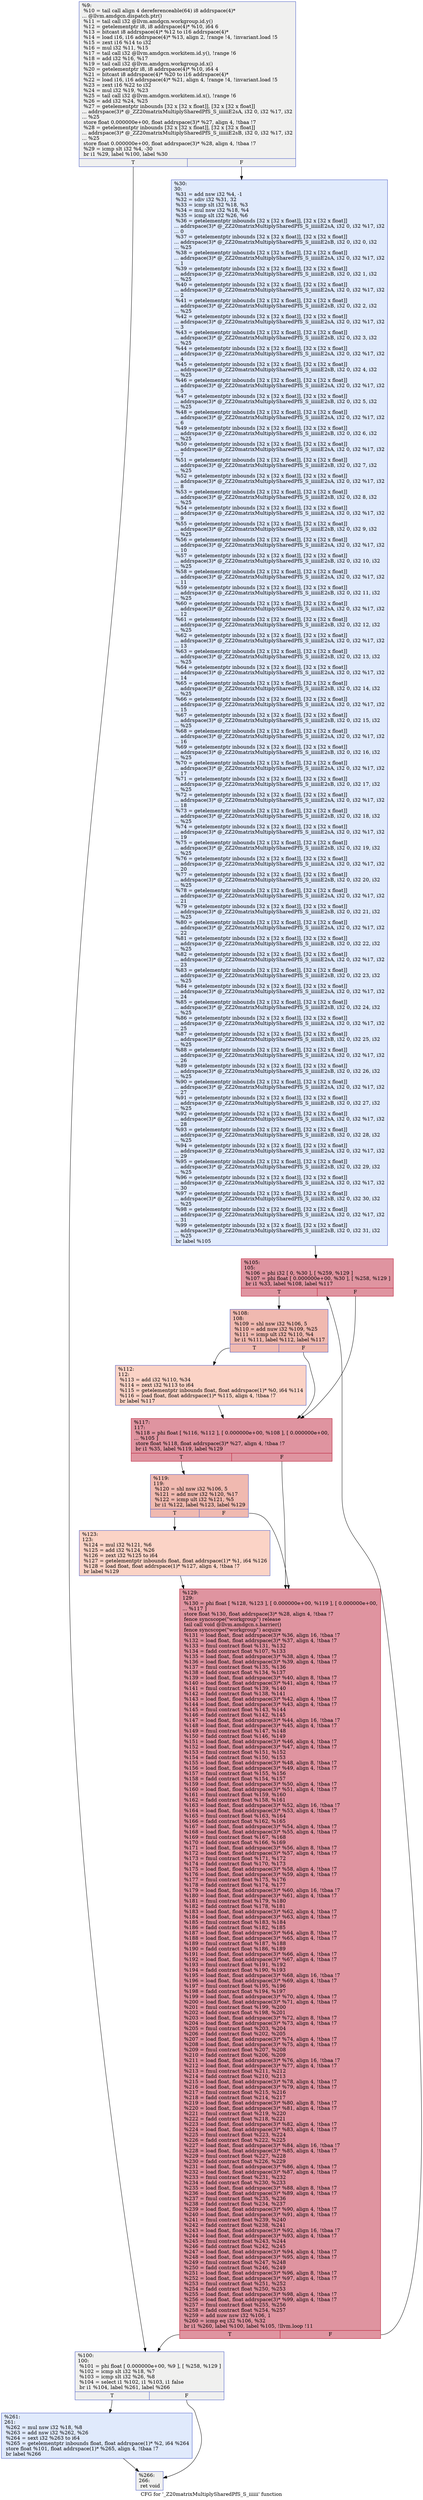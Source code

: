 digraph "CFG for '_Z20matrixMultiplySharedPfS_S_iiiiii' function" {
	label="CFG for '_Z20matrixMultiplySharedPfS_S_iiiiii' function";

	Node0x59d8a40 [shape=record,color="#3d50c3ff", style=filled, fillcolor="#dedcdb70",label="{%9:\l  %10 = tail call align 4 dereferenceable(64) i8 addrspace(4)*\l... @llvm.amdgcn.dispatch.ptr()\l  %11 = tail call i32 @llvm.amdgcn.workgroup.id.y()\l  %12 = getelementptr i8, i8 addrspace(4)* %10, i64 6\l  %13 = bitcast i8 addrspace(4)* %12 to i16 addrspace(4)*\l  %14 = load i16, i16 addrspace(4)* %13, align 2, !range !4, !invariant.load !5\l  %15 = zext i16 %14 to i32\l  %16 = mul i32 %11, %15\l  %17 = tail call i32 @llvm.amdgcn.workitem.id.y(), !range !6\l  %18 = add i32 %16, %17\l  %19 = tail call i32 @llvm.amdgcn.workgroup.id.x()\l  %20 = getelementptr i8, i8 addrspace(4)* %10, i64 4\l  %21 = bitcast i8 addrspace(4)* %20 to i16 addrspace(4)*\l  %22 = load i16, i16 addrspace(4)* %21, align 4, !range !4, !invariant.load !5\l  %23 = zext i16 %22 to i32\l  %24 = mul i32 %19, %23\l  %25 = tail call i32 @llvm.amdgcn.workitem.id.x(), !range !6\l  %26 = add i32 %24, %25\l  %27 = getelementptr inbounds [32 x [32 x float]], [32 x [32 x float]]\l... addrspace(3)* @_ZZ20matrixMultiplySharedPfS_S_iiiiiiE2sA, i32 0, i32 %17, i32\l... %25\l  store float 0.000000e+00, float addrspace(3)* %27, align 4, !tbaa !7\l  %28 = getelementptr inbounds [32 x [32 x float]], [32 x [32 x float]]\l... addrspace(3)* @_ZZ20matrixMultiplySharedPfS_S_iiiiiiE2sB, i32 0, i32 %17, i32\l... %25\l  store float 0.000000e+00, float addrspace(3)* %28, align 4, !tbaa !7\l  %29 = icmp slt i32 %4, -30\l  br i1 %29, label %100, label %30\l|{<s0>T|<s1>F}}"];
	Node0x59d8a40:s0 -> Node0x59dd6c0;
	Node0x59d8a40:s1 -> Node0x59ddf60;
	Node0x59ddf60 [shape=record,color="#3d50c3ff", style=filled, fillcolor="#b9d0f970",label="{%30:\l30:                                               \l  %31 = add nsw i32 %4, -1\l  %32 = sdiv i32 %31, 32\l  %33 = icmp slt i32 %18, %3\l  %34 = mul nsw i32 %18, %4\l  %35 = icmp slt i32 %26, %6\l  %36 = getelementptr inbounds [32 x [32 x float]], [32 x [32 x float]]\l... addrspace(3)* @_ZZ20matrixMultiplySharedPfS_S_iiiiiiE2sA, i32 0, i32 %17, i32\l... 0\l  %37 = getelementptr inbounds [32 x [32 x float]], [32 x [32 x float]]\l... addrspace(3)* @_ZZ20matrixMultiplySharedPfS_S_iiiiiiE2sB, i32 0, i32 0, i32\l... %25\l  %38 = getelementptr inbounds [32 x [32 x float]], [32 x [32 x float]]\l... addrspace(3)* @_ZZ20matrixMultiplySharedPfS_S_iiiiiiE2sA, i32 0, i32 %17, i32\l... 1\l  %39 = getelementptr inbounds [32 x [32 x float]], [32 x [32 x float]]\l... addrspace(3)* @_ZZ20matrixMultiplySharedPfS_S_iiiiiiE2sB, i32 0, i32 1, i32\l... %25\l  %40 = getelementptr inbounds [32 x [32 x float]], [32 x [32 x float]]\l... addrspace(3)* @_ZZ20matrixMultiplySharedPfS_S_iiiiiiE2sA, i32 0, i32 %17, i32\l... 2\l  %41 = getelementptr inbounds [32 x [32 x float]], [32 x [32 x float]]\l... addrspace(3)* @_ZZ20matrixMultiplySharedPfS_S_iiiiiiE2sB, i32 0, i32 2, i32\l... %25\l  %42 = getelementptr inbounds [32 x [32 x float]], [32 x [32 x float]]\l... addrspace(3)* @_ZZ20matrixMultiplySharedPfS_S_iiiiiiE2sA, i32 0, i32 %17, i32\l... 3\l  %43 = getelementptr inbounds [32 x [32 x float]], [32 x [32 x float]]\l... addrspace(3)* @_ZZ20matrixMultiplySharedPfS_S_iiiiiiE2sB, i32 0, i32 3, i32\l... %25\l  %44 = getelementptr inbounds [32 x [32 x float]], [32 x [32 x float]]\l... addrspace(3)* @_ZZ20matrixMultiplySharedPfS_S_iiiiiiE2sA, i32 0, i32 %17, i32\l... 4\l  %45 = getelementptr inbounds [32 x [32 x float]], [32 x [32 x float]]\l... addrspace(3)* @_ZZ20matrixMultiplySharedPfS_S_iiiiiiE2sB, i32 0, i32 4, i32\l... %25\l  %46 = getelementptr inbounds [32 x [32 x float]], [32 x [32 x float]]\l... addrspace(3)* @_ZZ20matrixMultiplySharedPfS_S_iiiiiiE2sA, i32 0, i32 %17, i32\l... 5\l  %47 = getelementptr inbounds [32 x [32 x float]], [32 x [32 x float]]\l... addrspace(3)* @_ZZ20matrixMultiplySharedPfS_S_iiiiiiE2sB, i32 0, i32 5, i32\l... %25\l  %48 = getelementptr inbounds [32 x [32 x float]], [32 x [32 x float]]\l... addrspace(3)* @_ZZ20matrixMultiplySharedPfS_S_iiiiiiE2sA, i32 0, i32 %17, i32\l... 6\l  %49 = getelementptr inbounds [32 x [32 x float]], [32 x [32 x float]]\l... addrspace(3)* @_ZZ20matrixMultiplySharedPfS_S_iiiiiiE2sB, i32 0, i32 6, i32\l... %25\l  %50 = getelementptr inbounds [32 x [32 x float]], [32 x [32 x float]]\l... addrspace(3)* @_ZZ20matrixMultiplySharedPfS_S_iiiiiiE2sA, i32 0, i32 %17, i32\l... 7\l  %51 = getelementptr inbounds [32 x [32 x float]], [32 x [32 x float]]\l... addrspace(3)* @_ZZ20matrixMultiplySharedPfS_S_iiiiiiE2sB, i32 0, i32 7, i32\l... %25\l  %52 = getelementptr inbounds [32 x [32 x float]], [32 x [32 x float]]\l... addrspace(3)* @_ZZ20matrixMultiplySharedPfS_S_iiiiiiE2sA, i32 0, i32 %17, i32\l... 8\l  %53 = getelementptr inbounds [32 x [32 x float]], [32 x [32 x float]]\l... addrspace(3)* @_ZZ20matrixMultiplySharedPfS_S_iiiiiiE2sB, i32 0, i32 8, i32\l... %25\l  %54 = getelementptr inbounds [32 x [32 x float]], [32 x [32 x float]]\l... addrspace(3)* @_ZZ20matrixMultiplySharedPfS_S_iiiiiiE2sA, i32 0, i32 %17, i32\l... 9\l  %55 = getelementptr inbounds [32 x [32 x float]], [32 x [32 x float]]\l... addrspace(3)* @_ZZ20matrixMultiplySharedPfS_S_iiiiiiE2sB, i32 0, i32 9, i32\l... %25\l  %56 = getelementptr inbounds [32 x [32 x float]], [32 x [32 x float]]\l... addrspace(3)* @_ZZ20matrixMultiplySharedPfS_S_iiiiiiE2sA, i32 0, i32 %17, i32\l... 10\l  %57 = getelementptr inbounds [32 x [32 x float]], [32 x [32 x float]]\l... addrspace(3)* @_ZZ20matrixMultiplySharedPfS_S_iiiiiiE2sB, i32 0, i32 10, i32\l... %25\l  %58 = getelementptr inbounds [32 x [32 x float]], [32 x [32 x float]]\l... addrspace(3)* @_ZZ20matrixMultiplySharedPfS_S_iiiiiiE2sA, i32 0, i32 %17, i32\l... 11\l  %59 = getelementptr inbounds [32 x [32 x float]], [32 x [32 x float]]\l... addrspace(3)* @_ZZ20matrixMultiplySharedPfS_S_iiiiiiE2sB, i32 0, i32 11, i32\l... %25\l  %60 = getelementptr inbounds [32 x [32 x float]], [32 x [32 x float]]\l... addrspace(3)* @_ZZ20matrixMultiplySharedPfS_S_iiiiiiE2sA, i32 0, i32 %17, i32\l... 12\l  %61 = getelementptr inbounds [32 x [32 x float]], [32 x [32 x float]]\l... addrspace(3)* @_ZZ20matrixMultiplySharedPfS_S_iiiiiiE2sB, i32 0, i32 12, i32\l... %25\l  %62 = getelementptr inbounds [32 x [32 x float]], [32 x [32 x float]]\l... addrspace(3)* @_ZZ20matrixMultiplySharedPfS_S_iiiiiiE2sA, i32 0, i32 %17, i32\l... 13\l  %63 = getelementptr inbounds [32 x [32 x float]], [32 x [32 x float]]\l... addrspace(3)* @_ZZ20matrixMultiplySharedPfS_S_iiiiiiE2sB, i32 0, i32 13, i32\l... %25\l  %64 = getelementptr inbounds [32 x [32 x float]], [32 x [32 x float]]\l... addrspace(3)* @_ZZ20matrixMultiplySharedPfS_S_iiiiiiE2sA, i32 0, i32 %17, i32\l... 14\l  %65 = getelementptr inbounds [32 x [32 x float]], [32 x [32 x float]]\l... addrspace(3)* @_ZZ20matrixMultiplySharedPfS_S_iiiiiiE2sB, i32 0, i32 14, i32\l... %25\l  %66 = getelementptr inbounds [32 x [32 x float]], [32 x [32 x float]]\l... addrspace(3)* @_ZZ20matrixMultiplySharedPfS_S_iiiiiiE2sA, i32 0, i32 %17, i32\l... 15\l  %67 = getelementptr inbounds [32 x [32 x float]], [32 x [32 x float]]\l... addrspace(3)* @_ZZ20matrixMultiplySharedPfS_S_iiiiiiE2sB, i32 0, i32 15, i32\l... %25\l  %68 = getelementptr inbounds [32 x [32 x float]], [32 x [32 x float]]\l... addrspace(3)* @_ZZ20matrixMultiplySharedPfS_S_iiiiiiE2sA, i32 0, i32 %17, i32\l... 16\l  %69 = getelementptr inbounds [32 x [32 x float]], [32 x [32 x float]]\l... addrspace(3)* @_ZZ20matrixMultiplySharedPfS_S_iiiiiiE2sB, i32 0, i32 16, i32\l... %25\l  %70 = getelementptr inbounds [32 x [32 x float]], [32 x [32 x float]]\l... addrspace(3)* @_ZZ20matrixMultiplySharedPfS_S_iiiiiiE2sA, i32 0, i32 %17, i32\l... 17\l  %71 = getelementptr inbounds [32 x [32 x float]], [32 x [32 x float]]\l... addrspace(3)* @_ZZ20matrixMultiplySharedPfS_S_iiiiiiE2sB, i32 0, i32 17, i32\l... %25\l  %72 = getelementptr inbounds [32 x [32 x float]], [32 x [32 x float]]\l... addrspace(3)* @_ZZ20matrixMultiplySharedPfS_S_iiiiiiE2sA, i32 0, i32 %17, i32\l... 18\l  %73 = getelementptr inbounds [32 x [32 x float]], [32 x [32 x float]]\l... addrspace(3)* @_ZZ20matrixMultiplySharedPfS_S_iiiiiiE2sB, i32 0, i32 18, i32\l... %25\l  %74 = getelementptr inbounds [32 x [32 x float]], [32 x [32 x float]]\l... addrspace(3)* @_ZZ20matrixMultiplySharedPfS_S_iiiiiiE2sA, i32 0, i32 %17, i32\l... 19\l  %75 = getelementptr inbounds [32 x [32 x float]], [32 x [32 x float]]\l... addrspace(3)* @_ZZ20matrixMultiplySharedPfS_S_iiiiiiE2sB, i32 0, i32 19, i32\l... %25\l  %76 = getelementptr inbounds [32 x [32 x float]], [32 x [32 x float]]\l... addrspace(3)* @_ZZ20matrixMultiplySharedPfS_S_iiiiiiE2sA, i32 0, i32 %17, i32\l... 20\l  %77 = getelementptr inbounds [32 x [32 x float]], [32 x [32 x float]]\l... addrspace(3)* @_ZZ20matrixMultiplySharedPfS_S_iiiiiiE2sB, i32 0, i32 20, i32\l... %25\l  %78 = getelementptr inbounds [32 x [32 x float]], [32 x [32 x float]]\l... addrspace(3)* @_ZZ20matrixMultiplySharedPfS_S_iiiiiiE2sA, i32 0, i32 %17, i32\l... 21\l  %79 = getelementptr inbounds [32 x [32 x float]], [32 x [32 x float]]\l... addrspace(3)* @_ZZ20matrixMultiplySharedPfS_S_iiiiiiE2sB, i32 0, i32 21, i32\l... %25\l  %80 = getelementptr inbounds [32 x [32 x float]], [32 x [32 x float]]\l... addrspace(3)* @_ZZ20matrixMultiplySharedPfS_S_iiiiiiE2sA, i32 0, i32 %17, i32\l... 22\l  %81 = getelementptr inbounds [32 x [32 x float]], [32 x [32 x float]]\l... addrspace(3)* @_ZZ20matrixMultiplySharedPfS_S_iiiiiiE2sB, i32 0, i32 22, i32\l... %25\l  %82 = getelementptr inbounds [32 x [32 x float]], [32 x [32 x float]]\l... addrspace(3)* @_ZZ20matrixMultiplySharedPfS_S_iiiiiiE2sA, i32 0, i32 %17, i32\l... 23\l  %83 = getelementptr inbounds [32 x [32 x float]], [32 x [32 x float]]\l... addrspace(3)* @_ZZ20matrixMultiplySharedPfS_S_iiiiiiE2sB, i32 0, i32 23, i32\l... %25\l  %84 = getelementptr inbounds [32 x [32 x float]], [32 x [32 x float]]\l... addrspace(3)* @_ZZ20matrixMultiplySharedPfS_S_iiiiiiE2sA, i32 0, i32 %17, i32\l... 24\l  %85 = getelementptr inbounds [32 x [32 x float]], [32 x [32 x float]]\l... addrspace(3)* @_ZZ20matrixMultiplySharedPfS_S_iiiiiiE2sB, i32 0, i32 24, i32\l... %25\l  %86 = getelementptr inbounds [32 x [32 x float]], [32 x [32 x float]]\l... addrspace(3)* @_ZZ20matrixMultiplySharedPfS_S_iiiiiiE2sA, i32 0, i32 %17, i32\l... 25\l  %87 = getelementptr inbounds [32 x [32 x float]], [32 x [32 x float]]\l... addrspace(3)* @_ZZ20matrixMultiplySharedPfS_S_iiiiiiE2sB, i32 0, i32 25, i32\l... %25\l  %88 = getelementptr inbounds [32 x [32 x float]], [32 x [32 x float]]\l... addrspace(3)* @_ZZ20matrixMultiplySharedPfS_S_iiiiiiE2sA, i32 0, i32 %17, i32\l... 26\l  %89 = getelementptr inbounds [32 x [32 x float]], [32 x [32 x float]]\l... addrspace(3)* @_ZZ20matrixMultiplySharedPfS_S_iiiiiiE2sB, i32 0, i32 26, i32\l... %25\l  %90 = getelementptr inbounds [32 x [32 x float]], [32 x [32 x float]]\l... addrspace(3)* @_ZZ20matrixMultiplySharedPfS_S_iiiiiiE2sA, i32 0, i32 %17, i32\l... 27\l  %91 = getelementptr inbounds [32 x [32 x float]], [32 x [32 x float]]\l... addrspace(3)* @_ZZ20matrixMultiplySharedPfS_S_iiiiiiE2sB, i32 0, i32 27, i32\l... %25\l  %92 = getelementptr inbounds [32 x [32 x float]], [32 x [32 x float]]\l... addrspace(3)* @_ZZ20matrixMultiplySharedPfS_S_iiiiiiE2sA, i32 0, i32 %17, i32\l... 28\l  %93 = getelementptr inbounds [32 x [32 x float]], [32 x [32 x float]]\l... addrspace(3)* @_ZZ20matrixMultiplySharedPfS_S_iiiiiiE2sB, i32 0, i32 28, i32\l... %25\l  %94 = getelementptr inbounds [32 x [32 x float]], [32 x [32 x float]]\l... addrspace(3)* @_ZZ20matrixMultiplySharedPfS_S_iiiiiiE2sA, i32 0, i32 %17, i32\l... 29\l  %95 = getelementptr inbounds [32 x [32 x float]], [32 x [32 x float]]\l... addrspace(3)* @_ZZ20matrixMultiplySharedPfS_S_iiiiiiE2sB, i32 0, i32 29, i32\l... %25\l  %96 = getelementptr inbounds [32 x [32 x float]], [32 x [32 x float]]\l... addrspace(3)* @_ZZ20matrixMultiplySharedPfS_S_iiiiiiE2sA, i32 0, i32 %17, i32\l... 30\l  %97 = getelementptr inbounds [32 x [32 x float]], [32 x [32 x float]]\l... addrspace(3)* @_ZZ20matrixMultiplySharedPfS_S_iiiiiiE2sB, i32 0, i32 30, i32\l... %25\l  %98 = getelementptr inbounds [32 x [32 x float]], [32 x [32 x float]]\l... addrspace(3)* @_ZZ20matrixMultiplySharedPfS_S_iiiiiiE2sA, i32 0, i32 %17, i32\l... 31\l  %99 = getelementptr inbounds [32 x [32 x float]], [32 x [32 x float]]\l... addrspace(3)* @_ZZ20matrixMultiplySharedPfS_S_iiiiiiE2sB, i32 0, i32 31, i32\l... %25\l  br label %105\l}"];
	Node0x59ddf60 -> Node0x59dabb0;
	Node0x59dd6c0 [shape=record,color="#3d50c3ff", style=filled, fillcolor="#dedcdb70",label="{%100:\l100:                                              \l  %101 = phi float [ 0.000000e+00, %9 ], [ %258, %129 ]\l  %102 = icmp slt i32 %18, %7\l  %103 = icmp slt i32 %26, %8\l  %104 = select i1 %102, i1 %103, i1 false\l  br i1 %104, label %261, label %266\l|{<s0>T|<s1>F}}"];
	Node0x59dd6c0:s0 -> Node0x59e2900;
	Node0x59dd6c0:s1 -> Node0x59e2990;
	Node0x59dabb0 [shape=record,color="#b70d28ff", style=filled, fillcolor="#b70d2870",label="{%105:\l105:                                              \l  %106 = phi i32 [ 0, %30 ], [ %259, %129 ]\l  %107 = phi float [ 0.000000e+00, %30 ], [ %258, %129 ]\l  br i1 %33, label %108, label %117\l|{<s0>T|<s1>F}}"];
	Node0x59dabb0:s0 -> Node0x59e2c60;
	Node0x59dabb0:s1 -> Node0x59e2cf0;
	Node0x59e2c60 [shape=record,color="#3d50c3ff", style=filled, fillcolor="#de614d70",label="{%108:\l108:                                              \l  %109 = shl nsw i32 %106, 5\l  %110 = add nuw i32 %109, %25\l  %111 = icmp ult i32 %110, %4\l  br i1 %111, label %112, label %117\l|{<s0>T|<s1>F}}"];
	Node0x59e2c60:s0 -> Node0x59e2fe0;
	Node0x59e2c60:s1 -> Node0x59e2cf0;
	Node0x59e2fe0 [shape=record,color="#3d50c3ff", style=filled, fillcolor="#f59c7d70",label="{%112:\l112:                                              \l  %113 = add i32 %110, %34\l  %114 = zext i32 %113 to i64\l  %115 = getelementptr inbounds float, float addrspace(1)* %0, i64 %114\l  %116 = load float, float addrspace(1)* %115, align 4, !tbaa !7\l  br label %117\l}"];
	Node0x59e2fe0 -> Node0x59e2cf0;
	Node0x59e2cf0 [shape=record,color="#b70d28ff", style=filled, fillcolor="#b70d2870",label="{%117:\l117:                                              \l  %118 = phi float [ %116, %112 ], [ 0.000000e+00, %108 ], [ 0.000000e+00,\l... %105 ]\l  store float %118, float addrspace(3)* %27, align 4, !tbaa !7\l  br i1 %35, label %119, label %129\l|{<s0>T|<s1>F}}"];
	Node0x59e2cf0:s0 -> Node0x59e34f0;
	Node0x59e2cf0:s1 -> Node0x59e25c0;
	Node0x59e34f0 [shape=record,color="#3d50c3ff", style=filled, fillcolor="#de614d70",label="{%119:\l119:                                              \l  %120 = shl nsw i32 %106, 5\l  %121 = add nuw i32 %120, %17\l  %122 = icmp ult i32 %121, %5\l  br i1 %122, label %123, label %129\l|{<s0>T|<s1>F}}"];
	Node0x59e34f0:s0 -> Node0x59e37a0;
	Node0x59e34f0:s1 -> Node0x59e25c0;
	Node0x59e37a0 [shape=record,color="#3d50c3ff", style=filled, fillcolor="#f59c7d70",label="{%123:\l123:                                              \l  %124 = mul i32 %121, %6\l  %125 = add i32 %124, %26\l  %126 = zext i32 %125 to i64\l  %127 = getelementptr inbounds float, float addrspace(1)* %1, i64 %126\l  %128 = load float, float addrspace(1)* %127, align 4, !tbaa !7\l  br label %129\l}"];
	Node0x59e37a0 -> Node0x59e25c0;
	Node0x59e25c0 [shape=record,color="#b70d28ff", style=filled, fillcolor="#b70d2870",label="{%129:\l129:                                              \l  %130 = phi float [ %128, %123 ], [ 0.000000e+00, %119 ], [ 0.000000e+00,\l... %117 ]\l  store float %130, float addrspace(3)* %28, align 4, !tbaa !7\l  fence syncscope(\"workgroup\") release\l  tail call void @llvm.amdgcn.s.barrier()\l  fence syncscope(\"workgroup\") acquire\l  %131 = load float, float addrspace(3)* %36, align 16, !tbaa !7\l  %132 = load float, float addrspace(3)* %37, align 4, !tbaa !7\l  %133 = fmul contract float %131, %132\l  %134 = fadd contract float %107, %133\l  %135 = load float, float addrspace(3)* %38, align 4, !tbaa !7\l  %136 = load float, float addrspace(3)* %39, align 4, !tbaa !7\l  %137 = fmul contract float %135, %136\l  %138 = fadd contract float %134, %137\l  %139 = load float, float addrspace(3)* %40, align 8, !tbaa !7\l  %140 = load float, float addrspace(3)* %41, align 4, !tbaa !7\l  %141 = fmul contract float %139, %140\l  %142 = fadd contract float %138, %141\l  %143 = load float, float addrspace(3)* %42, align 4, !tbaa !7\l  %144 = load float, float addrspace(3)* %43, align 4, !tbaa !7\l  %145 = fmul contract float %143, %144\l  %146 = fadd contract float %142, %145\l  %147 = load float, float addrspace(3)* %44, align 16, !tbaa !7\l  %148 = load float, float addrspace(3)* %45, align 4, !tbaa !7\l  %149 = fmul contract float %147, %148\l  %150 = fadd contract float %146, %149\l  %151 = load float, float addrspace(3)* %46, align 4, !tbaa !7\l  %152 = load float, float addrspace(3)* %47, align 4, !tbaa !7\l  %153 = fmul contract float %151, %152\l  %154 = fadd contract float %150, %153\l  %155 = load float, float addrspace(3)* %48, align 8, !tbaa !7\l  %156 = load float, float addrspace(3)* %49, align 4, !tbaa !7\l  %157 = fmul contract float %155, %156\l  %158 = fadd contract float %154, %157\l  %159 = load float, float addrspace(3)* %50, align 4, !tbaa !7\l  %160 = load float, float addrspace(3)* %51, align 4, !tbaa !7\l  %161 = fmul contract float %159, %160\l  %162 = fadd contract float %158, %161\l  %163 = load float, float addrspace(3)* %52, align 16, !tbaa !7\l  %164 = load float, float addrspace(3)* %53, align 4, !tbaa !7\l  %165 = fmul contract float %163, %164\l  %166 = fadd contract float %162, %165\l  %167 = load float, float addrspace(3)* %54, align 4, !tbaa !7\l  %168 = load float, float addrspace(3)* %55, align 4, !tbaa !7\l  %169 = fmul contract float %167, %168\l  %170 = fadd contract float %166, %169\l  %171 = load float, float addrspace(3)* %56, align 8, !tbaa !7\l  %172 = load float, float addrspace(3)* %57, align 4, !tbaa !7\l  %173 = fmul contract float %171, %172\l  %174 = fadd contract float %170, %173\l  %175 = load float, float addrspace(3)* %58, align 4, !tbaa !7\l  %176 = load float, float addrspace(3)* %59, align 4, !tbaa !7\l  %177 = fmul contract float %175, %176\l  %178 = fadd contract float %174, %177\l  %179 = load float, float addrspace(3)* %60, align 16, !tbaa !7\l  %180 = load float, float addrspace(3)* %61, align 4, !tbaa !7\l  %181 = fmul contract float %179, %180\l  %182 = fadd contract float %178, %181\l  %183 = load float, float addrspace(3)* %62, align 4, !tbaa !7\l  %184 = load float, float addrspace(3)* %63, align 4, !tbaa !7\l  %185 = fmul contract float %183, %184\l  %186 = fadd contract float %182, %185\l  %187 = load float, float addrspace(3)* %64, align 8, !tbaa !7\l  %188 = load float, float addrspace(3)* %65, align 4, !tbaa !7\l  %189 = fmul contract float %187, %188\l  %190 = fadd contract float %186, %189\l  %191 = load float, float addrspace(3)* %66, align 4, !tbaa !7\l  %192 = load float, float addrspace(3)* %67, align 4, !tbaa !7\l  %193 = fmul contract float %191, %192\l  %194 = fadd contract float %190, %193\l  %195 = load float, float addrspace(3)* %68, align 16, !tbaa !7\l  %196 = load float, float addrspace(3)* %69, align 4, !tbaa !7\l  %197 = fmul contract float %195, %196\l  %198 = fadd contract float %194, %197\l  %199 = load float, float addrspace(3)* %70, align 4, !tbaa !7\l  %200 = load float, float addrspace(3)* %71, align 4, !tbaa !7\l  %201 = fmul contract float %199, %200\l  %202 = fadd contract float %198, %201\l  %203 = load float, float addrspace(3)* %72, align 8, !tbaa !7\l  %204 = load float, float addrspace(3)* %73, align 4, !tbaa !7\l  %205 = fmul contract float %203, %204\l  %206 = fadd contract float %202, %205\l  %207 = load float, float addrspace(3)* %74, align 4, !tbaa !7\l  %208 = load float, float addrspace(3)* %75, align 4, !tbaa !7\l  %209 = fmul contract float %207, %208\l  %210 = fadd contract float %206, %209\l  %211 = load float, float addrspace(3)* %76, align 16, !tbaa !7\l  %212 = load float, float addrspace(3)* %77, align 4, !tbaa !7\l  %213 = fmul contract float %211, %212\l  %214 = fadd contract float %210, %213\l  %215 = load float, float addrspace(3)* %78, align 4, !tbaa !7\l  %216 = load float, float addrspace(3)* %79, align 4, !tbaa !7\l  %217 = fmul contract float %215, %216\l  %218 = fadd contract float %214, %217\l  %219 = load float, float addrspace(3)* %80, align 8, !tbaa !7\l  %220 = load float, float addrspace(3)* %81, align 4, !tbaa !7\l  %221 = fmul contract float %219, %220\l  %222 = fadd contract float %218, %221\l  %223 = load float, float addrspace(3)* %82, align 4, !tbaa !7\l  %224 = load float, float addrspace(3)* %83, align 4, !tbaa !7\l  %225 = fmul contract float %223, %224\l  %226 = fadd contract float %222, %225\l  %227 = load float, float addrspace(3)* %84, align 16, !tbaa !7\l  %228 = load float, float addrspace(3)* %85, align 4, !tbaa !7\l  %229 = fmul contract float %227, %228\l  %230 = fadd contract float %226, %229\l  %231 = load float, float addrspace(3)* %86, align 4, !tbaa !7\l  %232 = load float, float addrspace(3)* %87, align 4, !tbaa !7\l  %233 = fmul contract float %231, %232\l  %234 = fadd contract float %230, %233\l  %235 = load float, float addrspace(3)* %88, align 8, !tbaa !7\l  %236 = load float, float addrspace(3)* %89, align 4, !tbaa !7\l  %237 = fmul contract float %235, %236\l  %238 = fadd contract float %234, %237\l  %239 = load float, float addrspace(3)* %90, align 4, !tbaa !7\l  %240 = load float, float addrspace(3)* %91, align 4, !tbaa !7\l  %241 = fmul contract float %239, %240\l  %242 = fadd contract float %238, %241\l  %243 = load float, float addrspace(3)* %92, align 16, !tbaa !7\l  %244 = load float, float addrspace(3)* %93, align 4, !tbaa !7\l  %245 = fmul contract float %243, %244\l  %246 = fadd contract float %242, %245\l  %247 = load float, float addrspace(3)* %94, align 4, !tbaa !7\l  %248 = load float, float addrspace(3)* %95, align 4, !tbaa !7\l  %249 = fmul contract float %247, %248\l  %250 = fadd contract float %246, %249\l  %251 = load float, float addrspace(3)* %96, align 8, !tbaa !7\l  %252 = load float, float addrspace(3)* %97, align 4, !tbaa !7\l  %253 = fmul contract float %251, %252\l  %254 = fadd contract float %250, %253\l  %255 = load float, float addrspace(3)* %98, align 4, !tbaa !7\l  %256 = load float, float addrspace(3)* %99, align 4, !tbaa !7\l  %257 = fmul contract float %255, %256\l  %258 = fadd contract float %254, %257\l  %259 = add nuw nsw i32 %106, 1\l  %260 = icmp eq i32 %106, %32\l  br i1 %260, label %100, label %105, !llvm.loop !11\l|{<s0>T|<s1>F}}"];
	Node0x59e25c0:s0 -> Node0x59dd6c0;
	Node0x59e25c0:s1 -> Node0x59dabb0;
	Node0x59e2900 [shape=record,color="#3d50c3ff", style=filled, fillcolor="#b9d0f970",label="{%261:\l261:                                              \l  %262 = mul nsw i32 %18, %8\l  %263 = add nsw i32 %262, %26\l  %264 = sext i32 %263 to i64\l  %265 = getelementptr inbounds float, float addrspace(1)* %2, i64 %264\l  store float %101, float addrspace(1)* %265, align 4, !tbaa !7\l  br label %266\l}"];
	Node0x59e2900 -> Node0x59e2990;
	Node0x59e2990 [shape=record,color="#3d50c3ff", style=filled, fillcolor="#dedcdb70",label="{%266:\l266:                                              \l  ret void\l}"];
}
